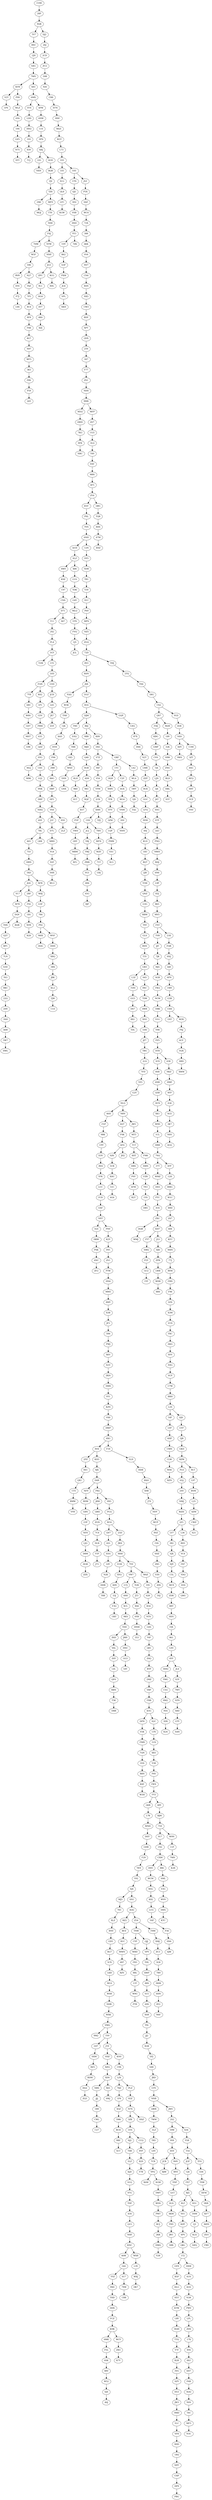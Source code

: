 digraph tree {
    "COM";
    "28P";
    "9QB";
    "TV7";
    "BSC";
    "1JH";
    "S4G";
    "7WX";
    "KFR";
    "V2T";
    "1PS";
    "P99";
    "WLZ";
    "6Y6";
    "19S";
    "GZ5";
    "N75";
    "SYT";
    "X83";
    "6MX";
    "FF4";
    "LDD";
    "HVQ";
    "193";
    "839";
    "7CJ";
    "4PW";
    "6NW";
    "11S";
    "3PN";
    "XRJ";
    "22L";
    "NXN";
    "6GD";
    "BQR";
    "TJV";
    "TZ6";
    "2XK";
    "MQJ";
    "MF9";
    "TT6";
    "T6M";
    "FSJ";
    "7HW";
    "W5F";
    "596";
    "RVR";
    "6Y4";
    "P7J";
    "LSS";
    "N27";
    "YXZ";
    "7P5";
    "8C4";
    "8F8";
    "F6K";
    "8G7";
    "N97";
    "WF5";
    "3K5";
    "PRV";
    "P59";
    "26Y";
    "NTW";
    "NNP";
    "JG3";
    "ZPC";
    "9L1";
    "HG4";
    "4Y7";
    "4K6";
    "XZJ";
    "8CG";
    "8DL";
    "DJ2";
    "26J";
    "2CD";
    "ZC2";
    "59R";
    "926";
    "CR8";
    "H7N";
    "HHC";
    "MQ5";
    "W2T";
    "L73";
    "1D1";
    "335";
    "N12";
    "QL8";
    "LFC";
    "KGW";
    "1H1";
    "1TN";
    "QJ1";
    "3D2";
    "VSB";
    "HSD";
    "YY3";
    "1DY";
    "B62";
    "S3P";
    "PXM";
    "JG4";
    "VPL";
    "SKH";
    "7ZK";
    "JYZ";
    "P5X";
    "S4Z";
    "WC4";
    "72X";
    "388";
    "6KK";
    "VV4";
    "NV7";
    "CN4";
    "XSN";
    "NX5";
    "CW3";
    "BDF";
    "XPT";
    "QVX";
    "2T9";
    "1K7";
    "F77";
    "ZS1";
    "NHS";
    "XWK";
    "M5Q";
    "6WH";
    "7KG";
    "9FK";
    "NRC";
    "MFP";
    "6V7";
    "CG5";
    "3LQ";
    "T49";
    "PZF";
    "M8S";
    "4F5";
    "ZY4";
    "KVF";
    "PSL";
    "YVS";
    "6NH";
    "QCH";
    "SLZ";
    "4W9";
    "K9Z";
    "C97";
    "CNS";
    "D71";
    "T11";
    "2X2";
    "PL4";
    "3CF";
    "T2M";
    "LT2";
    "LVD";
    "FQN";
    "7YX";
    "68C";
    "W8S";
    "GD7";
    "MH7";
    "G98";
    "K62";
    "1P1";
    "G5V";
    "PRM";
    "635";
    "QZZ";
    "SYG";
    "M5J";
    "M9K";
    "CH1";
    "1Q2";
    "9NK";
    "DRP";
    "NHQ";
    "6SY";
    "7RL";
    "465";
    "7LV";
    "HBN";
    "3XD";
    "JQG";
    "VL7";
    "M78";
    "DQV";
    "THS";
    "Q2T";
    "BP1";
    "7LN";
    "S3D";
    "T63";
    "BKC";
    "22Q";
    "2HV";
    "3SH";
    "5KW";
    "5W7";
    "HWL";
    "RQR";
    "2BF";
    "F92";
    "1B1";
    "XHX";
    "XQV";
    "XFR";
    "W8J";
    "G3F";
    "784";
    "P92";
    "M4X";
    "DQG";
    "WVF";
    "DDH";
    "XRQ";
    "3BX";
    "JBK";
    "KL2";
    "TJW";
    "C14";
    "LKK";
    "G5D";
    "JCH";
    "L65";
    "JX7";
    "Z2Y";
    "947";
    "X86";
    "G1S";
    "YDK";
    "G4Y";
    "MLQ";
    "5TN";
    "FVQ";
    "1J5";
    "JGL";
    "12N";
    "DY5";
    "XDB";
    "TB1";
    "Y39";
    "91C";
    "P69";
    "MPS";
    "NZ5";
    "ZGQ";
    "72D";
    "8V2";
    "K6N";
    "JS8";
    "YQQ";
    "W5K";
    "TN8";
    "CJ6";
    "X6D";
    "HTH";
    "P96";
    "ZB8";
    "B8G";
    "HBP";
    "HP1";
    "VS4";
    "J1F";
    "D7L";
    "MRD";
    "YG4";
    "92F";
    "H4X";
    "WL3";
    "959";
    "2LZ";
    "D1Z";
    "R16";
    "DJM";
    "T9D";
    "D3Q";
    "TBB";
    "SX5";
    "WSD";
    "5NN";
    "GNX";
    "R6J";
    "9BR";
    "MJD";
    "Q48";
    "8GR";
    "8LH";
    "9K8";
    "81T";
    "4D9";
    "983";
    "9QZ";
    "B37";
    "P5P";
    "YWH";
    "QSY";
    "MRM";
    "XFL";
    "K8S";
    "DX5";
    "V7Z";
    "94F";
    "V54";
    "VYM";
    "2CK";
    "XMS";
    "1NV";
    "JCJ";
    "YBJ";
    "YWJ";
    "ZWK";
    "VG1";
    "4R4";
    "45G";
    "9JP";
    "7RN";
    "MFN";
    "WZF";
    "71T";
    "G9J";
    "TZJ";
    "GRP";
    "1TC";
    "HQ9";
    "XMN";
    "TFK";
    "FFV";
    "3ZM";
    "1QP";
    "PMW";
    "V5C";
    "SL5";
    "C2F";
    "4GX";
    "WG4";
    "VNM";
    "3SV";
    "NNN";
    "LX2";
    "WL4";
    "5WY";
    "YJ9";
    "TQL";
    "GQP";
    "CZQ";
    "87X";
    "HSS";
    "S2T";
    "LMR";
    "ZZP";
    "8GX";
    "GGC";
    "Q7Q";
    "9VM";
    "49J";
    "KLD";
    "1B3";
    "BQ7";
    "2JR";
    "Y5M";
    "QNZ";
    "G3G";
    "RBM";
    "YXY";
    "GLS";
    "RSN";
    "T35";
    "GB3";
    "L5Z";
    "FZH";
    "GG5";
    "DS7";
    "BX1";
    "TDL";
    "S45";
    "8XC";
    "7DW";
    "4WR";
    "XN5";
    "1HS";
    "JZ7";
    "TBG";
    "2LX";
    "7FD";
    "TZ3";
    "G2Y";
    "NLQ";
    "46H";
    "FVP";
    "9BK";
    "CPF";
    "D3V";
    "RV4";
    "YFK";
    "LCC";
    "FC8";
    "GSF";
    "NXT";
    "5Q1";
    "HKW";
    "PSK";
    "4NC";
    "ZF2";
    "PNV";
    "K2Y";
    "DVL";
    "ZV1";
    "PTW";
    "HN4";
    "MM5";
    "8MY";
    "X3B";
    "JF5";
    "5R4";
    "PWJ";
    "XKV";
    "N3T";
    "ZKN";
    "SWR";
    "VY1";
    "KZN";
    "VX8";
    "HWP";
    "4XG";
    "8VX";
    "2PZ";
    "R41";
    "QX1";
    "CT5";
    "BMW";
    "VYR";
    "KH3";
    "9JX";
    "D4R";
    "NF9";
    "BDW";
    "G8N";
    "23P";
    "NF8";
    "LJQ";
    "D8M";
    "HLW";
    "ZZX";
    "PB2";
    "J8M";
    "QM5";
    "ZGN";
    "7C4";
    "NLR";
    "YTP";
    "J73";
    "VR3";
    "PCQ";
    "W16";
    "QV7";
    "42L";
    "H3G";
    "1ZF";
    "YQX";
    "HHR";
    "T8B";
    "25D";
    "JW4";
    "MS8";
    "V1M";
    "XYQ";
    "K8V";
    "33J";
    "F3Q";
    "GKF";
    "7VV";
    "VW7";
    "G7J";
    "49H";
    "XCL";
    "9KX";
    "TDD";
    "Z6D";
    "V6L";
    "Z4Y";
    "L4L";
    "QF6";
    "RBN";
    "T5K";
    "5MR";
    "JM9";
    "HNC";
    "GG3";
    "54Y";
    "TQX";
    "JT3";
    "XS6";
    "6YB";
    "HNM";
    "353";
    "W6Z";
    "195";
    "628";
    "B34";
    "NTS";
    "G4S";
    "Y4F";
    "Q81";
    "Z4Q";
    "BTP";
    "2MZ";
    "VBP";
    "FBB";
    "KVG";
    "DPN";
    "V5K";
    "FWB";
    "7QN";
    "35N";
    "R8N";
    "K6F";
    "W3H";
    "S2C";
    "LTX";
    "51X";
    "XR3";
    "Y3R";
    "P4V";
    "FKN";
    "FY3";
    "Q6R";
    "L7K";
    "WNH";
    "DHT";
    "GHB";
    "F29";
    "YKX";
    "Y92";
    "SJ4";
    "MJ3";
    "783";
    "XLZ";
    "BNV";
    "GD5";
    "RG7";
    "5CX";
    "LKB";
    "WLS";
    "WSR";
    "NHB";
    "WXK";
    "VMQ";
    "9M2";
    "TY9";
    "1H7";
    "SXM";
    "BZ3";
    "BDM";
    "HQ2";
    "ZQ3";
    "J7Z";
    "VHZ";
    "RZQ";
    "XDS";
    "NBS";
    "JJJ";
    "1B9";
    "CWL";
    "C27";
    "X65";
    "6WJ";
    "KNV";
    "C9X";
    "LZ4";
    "7BZ";
    "1P4";
    "X5Z";
    "5M6";
    "BCH";
    "9RF";
    "X1T";
    "PLZ";
    "S5Z";
    "N7S";
    "3ZK";
    "5YN";
    "NJ2";
    "7H8";
    "5LZ";
    "KJD";
    "S1Q";
    "97G";
    "THF";
    "45S";
    "Q15";
    "NHF";
    "KNC";
    "46W";
    "544";
    "YYZ";
    "9XD";
    "THD";
    "DHX";
    "FCZ";
    "KHK";
    "6WK";
    "P3L";
    "6SK";
    "88V";
    "W52";
    "SJS";
    "46J";
    "WCY";
    "ZB3";
    "K7Y";
    "617";
    "7XW";
    "C8R";
    "WXR";
    "L3V";
    "WXJ";
    "DK7";
    "CCQ";
    "8YP";
    "B29";
    "Y7B";
    "HSZ";
    "SN1";
    "4QQ";
    "RZ2";
    "BFZ";
    "B1C";
    "WWN";
    "4R7";
    "RZV";
    "Z54";
    "TNW";
    "CYP";
    "WRD";
    "FB3";
    "8RL";
    "13T";
    "W9G";
    "PTR";
    "QJJ";
    "VPY";
    "THL";
    "KWP";
    "88S";
    "615";
    "69S";
    "XSR";
    "YXL";
    "JJ2";
    "9LW";
    "5PJ";
    "S48";
    "JRD";
    "GTV";
    "NNB";
    "QWB";
    "7WM";
    "3LZ";
    "TR5";
    "1Z9";
    "7CR";
    "YPQ";
    "X6M";
    "SGM";
    "DWY";
    "WDS";
    "PWT";
    "RCJ";
    "2KK";
    "DMQ";
    "Y2R";
    "JWV";
    "2S2";
    "59W";
    "9Y8";
    "H5Y";
    "JCB";
    "BJW";
    "R4X";
    "BPZ";
    "YNP";
    "Q1T";
    "DLX";
    "4KM";
    "YXD";
    "JW1";
    "5BR";
    "X36";
    "Y5B";
    "T54";
    "JGP";
    "CJ4";
    "FX7";
    "RJ5";
    "8LF";
    "SV1";
    "KZP";
    "4PV";
    "QKL";
    "1T2";
    "GF8";
    "B5P";
    "HLG";
    "H5T";
    "KTW";
    "LRY";
    "HQH";
    "TTQ";
    "Y7F";
    "B2B";
    "3VG";
    "SZY";
    "H53";
    "JW3";
    "9MD";
    "YLC";
    "VF8";
    "9HD";
    "1RQ";
    "NPF";
    "CHP";
    "HP9";
    "PBG";
    "HXW";
    "41N";
    "6GS";
    "VLW";
    "PWV";
    "LPL";
    "ZDS";
    "17X";
    "XY6";
    "8XT";
    "6H7";
    "P4B";
    "SQQ";
    "Y6N";
    "T4C";
    "MF5";
    "YOU";
    "H51";
    "5NM";
    "1J1";
    "KLX";
    "DZQ";
    "TF4";
    "1D4";
    "TSW";
    "HFM";
    "VKR";
    "KF7";
    "MZH";
    "ZD3";
    "FR9";
    "F8M";
    "XMJ";
    "ZC3";
    "3G8";
    "7R9";
    "H6M";
    "6HN";
    "8Y2";
    "N6F";
    "48Y";
    "BJM";
    "759";
    "917";
    "1N2";
    "CXM";
    "HSV";
    "WCM";
    "M5L";
    "K82";
    "LCG";
    "Y4P";
    "P36";
    "HS6";
    "6JW";
    "886";
    "SML";
    "V3G";
    "WV9";
    "6WX";
    "KTC";
    "W9N";
    "11P";
    "7MN";
    "K2B";
    "F18";
    "5LH";
    "HDB";
    "BXH";
    "X9B";
    "J79";
    "HDY";
    "WCP";
    "8VZ";
    "1V6";
    "6HZ";
    "ZR5";
    "FZS";
    "49S";
    "5VJ";
    "N8N";
    "6Q7";
    "FSK";
    "QF4";
    "SZ6";
    "5CB";
    "XHC";
    "51C";
    "4G6";
    "JH2";
    "JW5";
    "MT5";
    "T1T";
    "4HT";
    "HRS";
    "PSY";
    "6FM";
    "B2T";
    "FM6";
    "SMN";
    "FZR";
    "YX3";
    "1YS";
    "DB5";
    "THJ";
    "2TQ";
    "YS6";
    "58G";
    "CS2";
    "QS7";
    "FHJ";
    "KBG";
    "GMP";
    "CVS";
    "7JX";
    "LJN";
    "1J6";
    "J4T";
    "SVG";
    "97P";
    "LK3";
    "PNQ";
    "NWH";
    "W4J";
    "6N6";
    "L9P";
    "83J";
    "B65";
    "MV5";
    "FST";
    "TVR";
    "JJT";
    "7JK";
    "MJ5";
    "SGR";
    "FKQ";
    "NCM";
    "5MK";
    "V1G";
    "Y9R";
    "PZ5";
    "HT8";
    "XT9";
    "4SR";
    "6NR";
    "Q5B";
    "DCX";
    "XK1";
    "W9D";
    "1CL";
    "HRR";
    "7SQ";
    "37T";
    "WMZ";
    "DH3";
    "PTC";
    "3C6";
    "ZXC";
    "DQB";
    "WMJ";
    "KH7";
    "FY7";
    "SMQ";
    "P2Y";
    "GC2";
    "1YF";
    "J53";
    "HJS";
    "ZPR";
    "LWB";
    "WH8";
    "8RS";
    "3FP";
    "12H";
    "RMG";
    "W1C";
    "R9D";
    "Z47";
    "684";
    "KFC";
    "M4N";
    "77J";
    "RYM";
    "FBN";
    "F96";
    "LVN";
    "X3M";
    "V1N";
    "YXC";
    "H6G";
    "XVV";
    "PZG";
    "VCP";
    "C7W";
    "BRH";
    "L2S";
    "54F";
    "LYP";
    "6HP";
    "CMN";
    "CLW";
    "W46";
    "RZN";
    "DJS";
    "CFP";
    "5JR";
    "GKD";
    "RZW";
    "PLS";
    "H5J";
    "2SV";
    "NMJ";
    "WZH";
    "2Z1";
    "LY7";
    "382";
    "VJX";
    "NJY";
    "C5L";
    "MC9";
    "ZDR";
    "R8T";
    "HD5";
    "FJX";
    "861";
    "CZV";
    "4YF";
    "HHQ";
    "YMG";
    "C5G";
    "8M2";
    "9V4";
    "3DX";
    "K24";
    "JL4";
    "S3Y";
    "7WY";
    "VZN";
    "S8D";
    "GTY";
    "SAN";
    "L36";
    "BH1";
    "VC4";
    "FR7";
    "YDQ";
    "D5S";
    "QM1";
    "RLT";
    "L97";
    "BVM";
    "L25";
    "4ZM";
    "CWZ";
    "S21";
    "638";
    "NKZ";
    "HMF";
    "9FP";
    "2LK";
    "SG5";
    "3K7";
    "NSV";
    "4GQ";
    "21K";
    "FQB";
    "SNJ";
    "DJ9";
    "6PN";
    "1M9";
    "G3B";
    "CH4";
    "1NT";
    "M3X";
    "PXJ";
    "6CF";
    "VQX";
    "H8D";
    "XWM";
    "M2R";
    "1BY";
    "32K";
    "V8W";
    "ZNG";
    "BLD";
    "HBL";
    "S5T";
    "91D";
    "45B";
    "NXV";
    "8ZY";
    "9WS";
    "C3M";
    "3ZT";
    "4SG";
    "BFQ";
    "H9T";
    "3CZ";
    "YNV";
    "Q8G";
    "TQR";
    "8HS";
    "47M";
    "XNZ";
    "COM" -> "28P";
    "28P" -> "9QB";
    "9QB" -> "TV7";
    "9QB" -> "DJ2";
    "TV7" -> "BSC";
    "BSC" -> "1JH";
    "1JH" -> "S4G";
    "S4G" -> "7WX";
    "7WX" -> "KFR";
    "7WX" -> "X83";
    "KFR" -> "V2T";
    "KFR" -> "P99";
    "V2T" -> "1PS";
    "P99" -> "WLZ";
    "WLZ" -> "6Y6";
    "6Y6" -> "19S";
    "19S" -> "GZ5";
    "GZ5" -> "N75";
    "N75" -> "SYT";
    "X83" -> "6MX";
    "6MX" -> "FF4";
    "6MX" -> "4PW";
    "FF4" -> "LDD";
    "LDD" -> "HVQ";
    "HVQ" -> "193";
    "193" -> "839";
    "839" -> "7CJ";
    "4PW" -> "6NW";
    "6NW" -> "11S";
    "11S" -> "3PN";
    "3PN" -> "XRJ";
    "XRJ" -> "22L";
    "XRJ" -> "6GD";
    "22L" -> "NXN";
    "6GD" -> "BQR";
    "BQR" -> "TJV";
    "TJV" -> "TZ6";
    "TZ6" -> "2XK";
    "TZ6" -> "MF9";
    "2XK" -> "MQJ";
    "MF9" -> "TT6";
    "TT6" -> "T6M";
    "T6M" -> "FSJ";
    "FSJ" -> "7HW";
    "FSJ" -> "NTW";
    "7HW" -> "W5F";
    "W5F" -> "596";
    "596" -> "RVR";
    "596" -> "N27";
    "RVR" -> "6Y4";
    "6Y4" -> "P7J";
    "P7J" -> "LSS";
    "N27" -> "YXZ";
    "YXZ" -> "7P5";
    "7P5" -> "8C4";
    "8C4" -> "8F8";
    "8F8" -> "F6K";
    "F6K" -> "8G7";
    "8G7" -> "N97";
    "N97" -> "WF5";
    "WF5" -> "3K5";
    "3K5" -> "PRV";
    "PRV" -> "P59";
    "P59" -> "26Y";
    "NTW" -> "NNP";
    "NNP" -> "JG3";
    "JG3" -> "ZPC";
    "JG3" -> "8CG";
    "ZPC" -> "9L1";
    "9L1" -> "HG4";
    "HG4" -> "4Y7";
    "4Y7" -> "4K6";
    "4K6" -> "XZJ";
    "8CG" -> "8DL";
    "DJ2" -> "26J";
    "26J" -> "2CD";
    "2CD" -> "ZC2";
    "ZC2" -> "59R";
    "59R" -> "926";
    "926" -> "CR8";
    "CR8" -> "H7N";
    "H7N" -> "HHC";
    "HHC" -> "MQ5";
    "MQ5" -> "W2T";
    "W2T" -> "L73";
    "L73" -> "1D1";
    "1D1" -> "335";
    "1D1" -> "1H1";
    "335" -> "N12";
    "N12" -> "QL8";
    "QL8" -> "LFC";
    "LFC" -> "KGW";
    "1H1" -> "1TN";
    "1H1" -> "JYZ";
    "1TN" -> "QJ1";
    "QJ1" -> "3D2";
    "3D2" -> "VSB";
    "VSB" -> "HSD";
    "HSD" -> "YY3";
    "YY3" -> "1DY";
    "YY3" -> "7ZK";
    "1DY" -> "B62";
    "B62" -> "S3P";
    "S3P" -> "PXM";
    "PXM" -> "JG4";
    "JG4" -> "VPL";
    "VPL" -> "SKH";
    "JYZ" -> "P5X";
    "P5X" -> "S4Z";
    "S4Z" -> "WC4";
    "WC4" -> "72X";
    "72X" -> "388";
    "388" -> "6KK";
    "6KK" -> "VV4";
    "VV4" -> "NV7";
    "NV7" -> "CN4";
    "CN4" -> "XSN";
    "XSN" -> "NX5";
    "NX5" -> "CW3";
    "CW3" -> "BDF";
    "BDF" -> "XPT";
    "XPT" -> "QVX";
    "QVX" -> "2T9";
    "2T9" -> "1K7";
    "1K7" -> "F77";
    "F77" -> "ZS1";
    "ZS1" -> "NHS";
    "NHS" -> "XWK";
    "XWK" -> "M5Q";
    "XWK" -> "MFP";
    "M5Q" -> "6WH";
    "6WH" -> "7KG";
    "7KG" -> "9FK";
    "9FK" -> "NRC";
    "MFP" -> "6V7";
    "6V7" -> "CG5";
    "CG5" -> "3LQ";
    "3LQ" -> "T49";
    "T49" -> "PZF";
    "PZF" -> "M8S";
    "M8S" -> "4F5";
    "4F5" -> "ZY4";
    "ZY4" -> "KVF";
    "ZY4" -> "Q8G";
    "KVF" -> "PSL";
    "PSL" -> "YVS";
    "YVS" -> "6NH";
    "6NH" -> "QCH";
    "6NH" -> "12N";
    "QCH" -> "SLZ";
    "SLZ" -> "4W9";
    "SLZ" -> "X86";
    "4W9" -> "K9Z";
    "K9Z" -> "C97";
    "C97" -> "CNS";
    "CNS" -> "D71";
    "D71" -> "T11";
    "D71" -> "947";
    "T11" -> "2X2";
    "2X2" -> "PL4";
    "PL4" -> "3CF";
    "3CF" -> "T2M";
    "3CF" -> "LT2";
    "LT2" -> "LVD";
    "LVD" -> "FQN";
    "LVD" -> "G5D";
    "FQN" -> "7YX";
    "FQN" -> "K62";
    "7YX" -> "68C";
    "68C" -> "W8S";
    "W8S" -> "GD7";
    "GD7" -> "MH7";
    "MH7" -> "G98";
    "K62" -> "1P1";
    "1P1" -> "G5V";
    "G5V" -> "PRM";
    "PRM" -> "635";
    "635" -> "QZZ";
    "QZZ" -> "SYG";
    "SYG" -> "M5J";
    "SYG" -> "CH1";
    "M5J" -> "M9K";
    "CH1" -> "1Q2";
    "1Q2" -> "9NK";
    "9NK" -> "DRP";
    "DRP" -> "NHQ";
    "NHQ" -> "6SY";
    "6SY" -> "7RL";
    "7RL" -> "465";
    "7RL" -> "LKK";
    "465" -> "7LV";
    "7LV" -> "HBN";
    "HBN" -> "3XD";
    "3XD" -> "JQG";
    "3XD" -> "XFR";
    "JQG" -> "VL7";
    "JQG" -> "2BF";
    "VL7" -> "M78";
    "M78" -> "DQV";
    "DQV" -> "THS";
    "DQV" -> "RQR";
    "THS" -> "Q2T";
    "Q2T" -> "BP1";
    "BP1" -> "7LN";
    "7LN" -> "S3D";
    "S3D" -> "T63";
    "T63" -> "BKC";
    "BKC" -> "22Q";
    "22Q" -> "2HV";
    "2HV" -> "3SH";
    "3SH" -> "5KW";
    "5KW" -> "5W7";
    "5W7" -> "HWL";
    "2BF" -> "F92";
    "F92" -> "1B1";
    "1B1" -> "XHX";
    "XHX" -> "XQV";
    "XFR" -> "W8J";
    "W8J" -> "G3F";
    "G3F" -> "784";
    "784" -> "P92";
    "P92" -> "M4X";
    "P92" -> "WVF";
    "M4X" -> "DQG";
    "WVF" -> "DDH";
    "DDH" -> "XRQ";
    "XRQ" -> "3BX";
    "3BX" -> "JBK";
    "JBK" -> "KL2";
    "KL2" -> "TJW";
    "TJW" -> "C14";
    "G5D" -> "JCH";
    "JCH" -> "L65";
    "L65" -> "JX7";
    "JX7" -> "Z2Y";
    "X86" -> "G1S";
    "G1S" -> "YDK";
    "YDK" -> "G4Y";
    "G4Y" -> "MLQ";
    "MLQ" -> "5TN";
    "5TN" -> "FVQ";
    "FVQ" -> "1J5";
    "1J5" -> "JGL";
    "12N" -> "DY5";
    "DY5" -> "XDB";
    "XDB" -> "TB1";
    "TB1" -> "Y39";
    "Y39" -> "91C";
    "91C" -> "P69";
    "P69" -> "MPS";
    "MPS" -> "NZ5";
    "NZ5" -> "ZGQ";
    "ZGQ" -> "72D";
    "72D" -> "8V2";
    "72D" -> "THJ";
    "8V2" -> "K6N";
    "K6N" -> "JS8";
    "JS8" -> "YQQ";
    "JS8" -> "D1Z";
    "YQQ" -> "W5K";
    "W5K" -> "TN8";
    "TN8" -> "CJ6";
    "CJ6" -> "X6D";
    "X6D" -> "HTH";
    "HTH" -> "P96";
    "P96" -> "ZB8";
    "ZB8" -> "B8G";
    "B8G" -> "HBP";
    "HBP" -> "HP1";
    "HP1" -> "VS4";
    "VS4" -> "J1F";
    "VS4" -> "959";
    "J1F" -> "D7L";
    "D7L" -> "MRD";
    "MRD" -> "YG4";
    "YG4" -> "92F";
    "92F" -> "H4X";
    "H4X" -> "WL3";
    "959" -> "2LZ";
    "D1Z" -> "R16";
    "R16" -> "DJM";
    "R16" -> "GQP";
    "DJM" -> "T9D";
    "DJM" -> "R6J";
    "T9D" -> "D3Q";
    "D3Q" -> "TBB";
    "TBB" -> "SX5";
    "SX5" -> "WSD";
    "WSD" -> "5NN";
    "5NN" -> "GNX";
    "R6J" -> "9BR";
    "R6J" -> "K8S";
    "9BR" -> "MJD";
    "MJD" -> "Q48";
    "Q48" -> "8GR";
    "8GR" -> "8LH";
    "8GR" -> "4D9";
    "8LH" -> "9K8";
    "9K8" -> "81T";
    "4D9" -> "983";
    "983" -> "9QZ";
    "9QZ" -> "B37";
    "B37" -> "P5P";
    "P5P" -> "YWH";
    "YWH" -> "QSY";
    "QSY" -> "MRM";
    "MRM" -> "XFL";
    "K8S" -> "DX5";
    "DX5" -> "V7Z";
    "DX5" -> "GRP";
    "V7Z" -> "94F";
    "94F" -> "V54";
    "V54" -> "VYM";
    "VYM" -> "2CK";
    "2CK" -> "XMS";
    "XMS" -> "1NV";
    "XMS" -> "TZJ";
    "1NV" -> "JCJ";
    "1NV" -> "7RN";
    "JCJ" -> "YBJ";
    "YBJ" -> "YWJ";
    "YWJ" -> "ZWK";
    "ZWK" -> "VG1";
    "VG1" -> "4R4";
    "4R4" -> "45G";
    "45G" -> "9JP";
    "7RN" -> "MFN";
    "MFN" -> "WZF";
    "WZF" -> "71T";
    "71T" -> "G9J";
    "GRP" -> "1TC";
    "GRP" -> "LX2";
    "1TC" -> "HQ9";
    "1TC" -> "C2F";
    "HQ9" -> "XMN";
    "XMN" -> "TFK";
    "TFK" -> "FFV";
    "FFV" -> "3ZM";
    "3ZM" -> "1QP";
    "1QP" -> "PMW";
    "PMW" -> "V5C";
    "V5C" -> "SL5";
    "C2F" -> "4GX";
    "4GX" -> "WG4";
    "WG4" -> "VNM";
    "VNM" -> "3SV";
    "3SV" -> "NNN";
    "LX2" -> "WL4";
    "WL4" -> "5WY";
    "5WY" -> "YJ9";
    "YJ9" -> "TQL";
    "GQP" -> "CZQ";
    "CZQ" -> "87X";
    "87X" -> "HSS";
    "HSS" -> "S2T";
    "S2T" -> "LMR";
    "LMR" -> "ZZP";
    "ZZP" -> "8GX";
    "8GX" -> "GGC";
    "GGC" -> "Q7Q";
    "Q7Q" -> "9VM";
    "9VM" -> "49J";
    "49J" -> "KLD";
    "KLD" -> "1B3";
    "1B3" -> "BQ7";
    "BQ7" -> "2JR";
    "2JR" -> "Y5M";
    "Y5M" -> "QNZ";
    "QNZ" -> "G3G";
    "G3G" -> "RBM";
    "RBM" -> "YXY";
    "YXY" -> "GLS";
    "GLS" -> "RSN";
    "RSN" -> "T35";
    "T35" -> "GB3";
    "GB3" -> "L5Z";
    "GB3" -> "S45";
    "L5Z" -> "FZH";
    "FZH" -> "GG5";
    "GG5" -> "DS7";
    "DS7" -> "BX1";
    "BX1" -> "TDL";
    "S45" -> "8XC";
    "8XC" -> "7DW";
    "7DW" -> "4WR";
    "4WR" -> "XN5";
    "XN5" -> "1HS";
    "1HS" -> "JZ7";
    "JZ7" -> "TBG";
    "TBG" -> "2LX";
    "2LX" -> "7FD";
    "7FD" -> "TZ3";
    "TZ3" -> "G2Y";
    "G2Y" -> "NLQ";
    "NLQ" -> "46H";
    "NLQ" -> "N8N";
    "46H" -> "FVP";
    "FVP" -> "9BK";
    "9BK" -> "CPF";
    "CPF" -> "D3V";
    "D3V" -> "RV4";
    "RV4" -> "YFK";
    "YFK" -> "LCC";
    "LCC" -> "FC8";
    "FC8" -> "GSF";
    "GSF" -> "NXT";
    "NXT" -> "5Q1";
    "NXT" -> "PNV";
    "5Q1" -> "HKW";
    "HKW" -> "PSK";
    "PSK" -> "4NC";
    "4NC" -> "ZF2";
    "PNV" -> "K2Y";
    "K2Y" -> "DVL";
    "DVL" -> "ZV1";
    "ZV1" -> "PTW";
    "PTW" -> "HN4";
    "HN4" -> "MM5";
    "MM5" -> "8MY";
    "8MY" -> "X3B";
    "X3B" -> "JF5";
    "JF5" -> "5R4";
    "5R4" -> "PWJ";
    "PWJ" -> "XKV";
    "XKV" -> "N3T";
    "N3T" -> "ZKN";
    "ZKN" -> "SWR";
    "SWR" -> "VY1";
    "VY1" -> "KZN";
    "KZN" -> "VX8";
    "VX8" -> "HWP";
    "HWP" -> "4XG";
    "4XG" -> "8VX";
    "4XG" -> "F18";
    "8VX" -> "2PZ";
    "8VX" -> "KH3";
    "2PZ" -> "R41";
    "R41" -> "QX1";
    "QX1" -> "CT5";
    "CT5" -> "BMW";
    "BMW" -> "VYR";
    "KH3" -> "9JX";
    "9JX" -> "D4R";
    "D4R" -> "NF9";
    "D4R" -> "PB2";
    "NF9" -> "BDW";
    "BDW" -> "G8N";
    "G8N" -> "23P";
    "23P" -> "NF8";
    "NF8" -> "LJQ";
    "LJQ" -> "D8M";
    "D8M" -> "HLW";
    "HLW" -> "ZZX";
    "PB2" -> "J8M";
    "PB2" -> "VR3";
    "J8M" -> "QM5";
    "QM5" -> "ZGN";
    "ZGN" -> "7C4";
    "7C4" -> "NLR";
    "NLR" -> "YTP";
    "YTP" -> "J73";
    "VR3" -> "PCQ";
    "PCQ" -> "W16";
    "W16" -> "QV7";
    "W16" -> "25D";
    "QV7" -> "42L";
    "42L" -> "H3G";
    "H3G" -> "1ZF";
    "1ZF" -> "YQX";
    "YQX" -> "HHR";
    "HHR" -> "T8B";
    "25D" -> "JW4";
    "JW4" -> "MS8";
    "MS8" -> "V1M";
    "MS8" -> "7VV";
    "V1M" -> "XYQ";
    "XYQ" -> "K8V";
    "K8V" -> "33J";
    "33J" -> "F3Q";
    "F3Q" -> "GKF";
    "7VV" -> "VW7";
    "7VV" -> "W6Z";
    "VW7" -> "G7J";
    "VW7" -> "TQX";
    "G7J" -> "49H";
    "49H" -> "XCL";
    "XCL" -> "9KX";
    "9KX" -> "TDD";
    "TDD" -> "Z6D";
    "TDD" -> "JM9";
    "Z6D" -> "V6L";
    "V6L" -> "Z4Y";
    "Z4Y" -> "L4L";
    "L4L" -> "QF6";
    "QF6" -> "RBN";
    "RBN" -> "T5K";
    "T5K" -> "5MR";
    "JM9" -> "HNC";
    "HNC" -> "GG3";
    "GG3" -> "54Y";
    "TQX" -> "JT3";
    "JT3" -> "XS6";
    "XS6" -> "6YB";
    "6YB" -> "HNM";
    "HNM" -> "353";
    "W6Z" -> "195";
    "195" -> "628";
    "628" -> "B34";
    "B34" -> "NTS";
    "NTS" -> "G4S";
    "G4S" -> "Y4F";
    "Y4F" -> "Q81";
    "Q81" -> "Z4Q";
    "Z4Q" -> "BTP";
    "BTP" -> "2MZ";
    "2MZ" -> "VBP";
    "VBP" -> "FBB";
    "FBB" -> "KVG";
    "KVG" -> "DPN";
    "KVG" -> "S2C";
    "DPN" -> "V5K";
    "V5K" -> "FWB";
    "FWB" -> "7QN";
    "7QN" -> "35N";
    "35N" -> "R8N";
    "R8N" -> "K6F";
    "K6F" -> "W3H";
    "S2C" -> "LTX";
    "LTX" -> "51X";
    "51X" -> "XR3";
    "XR3" -> "Y3R";
    "Y3R" -> "P4V";
    "P4V" -> "FKN";
    "FKN" -> "FY3";
    "FY3" -> "Q6R";
    "FY3" -> "48Y";
    "Q6R" -> "L7K";
    "L7K" -> "WNH";
    "WNH" -> "DHT";
    "DHT" -> "GHB";
    "GHB" -> "F29";
    "F29" -> "YKX";
    "YKX" -> "Y92";
    "Y92" -> "SJ4";
    "SJ4" -> "MJ3";
    "SJ4" -> "SN1";
    "MJ3" -> "783";
    "783" -> "XLZ";
    "XLZ" -> "BNV";
    "BNV" -> "GD5";
    "GD5" -> "RG7";
    "RG7" -> "5CX";
    "5CX" -> "LKB";
    "LKB" -> "WLS";
    "WLS" -> "WSR";
    "WSR" -> "NHB";
    "NHB" -> "WXK";
    "WXK" -> "VMQ";
    "VMQ" -> "9M2";
    "VMQ" -> "TY9";
    "TY9" -> "1H7";
    "TY9" -> "J7Z";
    "1H7" -> "SXM";
    "SXM" -> "BZ3";
    "BZ3" -> "BDM";
    "BDM" -> "HQ2";
    "HQ2" -> "ZQ3";
    "J7Z" -> "VHZ";
    "J7Z" -> "KNV";
    "VHZ" -> "RZQ";
    "RZQ" -> "XDS";
    "XDS" -> "NBS";
    "XDS" -> "X65";
    "NBS" -> "JJJ";
    "JJJ" -> "1B9";
    "1B9" -> "CWL";
    "CWL" -> "C27";
    "X65" -> "6WJ";
    "KNV" -> "C9X";
    "C9X" -> "LZ4";
    "LZ4" -> "7BZ";
    "LZ4" -> "PLZ";
    "7BZ" -> "1P4";
    "1P4" -> "X5Z";
    "X5Z" -> "5M6";
    "5M6" -> "BCH";
    "BCH" -> "9RF";
    "9RF" -> "X1T";
    "PLZ" -> "S5Z";
    "S5Z" -> "N7S";
    "N7S" -> "3ZK";
    "N7S" -> "HSZ";
    "3ZK" -> "5YN";
    "5YN" -> "NJ2";
    "5YN" -> "CCQ";
    "NJ2" -> "7H8";
    "7H8" -> "5LZ";
    "5LZ" -> "KJD";
    "KJD" -> "S1Q";
    "S1Q" -> "97G";
    "97G" -> "THF";
    "THF" -> "45S";
    "45S" -> "Q15";
    "Q15" -> "NHF";
    "NHF" -> "KNC";
    "KNC" -> "46W";
    "KNC" -> "WXR";
    "46W" -> "544";
    "544" -> "YYZ";
    "544" -> "617";
    "YYZ" -> "9XD";
    "9XD" -> "THD";
    "THD" -> "DHX";
    "DHX" -> "FCZ";
    "FCZ" -> "KHK";
    "KHK" -> "6WK";
    "KHK" -> "WCY";
    "6WK" -> "P3L";
    "P3L" -> "6SK";
    "6SK" -> "88V";
    "88V" -> "W52";
    "W52" -> "SJS";
    "SJS" -> "46J";
    "WCY" -> "ZB3";
    "ZB3" -> "K7Y";
    "617" -> "7XW";
    "7XW" -> "C8R";
    "WXR" -> "L3V";
    "L3V" -> "WXJ";
    "WXJ" -> "DK7";
    "CCQ" -> "8YP";
    "8YP" -> "B29";
    "B29" -> "Y7B";
    "SN1" -> "4QQ";
    "4QQ" -> "RZ2";
    "4QQ" -> "Z54";
    "RZ2" -> "BFZ";
    "BFZ" -> "B1C";
    "B1C" -> "WWN";
    "WWN" -> "4R7";
    "4R7" -> "RZV";
    "Z54" -> "TNW";
    "Z54" -> "F8M";
    "TNW" -> "CYP";
    "TNW" -> "QJJ";
    "CYP" -> "WRD";
    "WRD" -> "FB3";
    "FB3" -> "8RL";
    "8RL" -> "13T";
    "13T" -> "W9G";
    "W9G" -> "PTR";
    "QJJ" -> "VPY";
    "VPY" -> "THL";
    "THL" -> "KWP";
    "KWP" -> "88S";
    "88S" -> "615";
    "615" -> "69S";
    "69S" -> "XSR";
    "XSR" -> "YXL";
    "YXL" -> "JJ2";
    "JJ2" -> "9LW";
    "9LW" -> "5PJ";
    "5PJ" -> "S48";
    "S48" -> "JRD";
    "JRD" -> "GTV";
    "GTV" -> "NNB";
    "NNB" -> "QWB";
    "NNB" -> "JWV";
    "QWB" -> "7WM";
    "7WM" -> "3LZ";
    "3LZ" -> "TR5";
    "TR5" -> "1Z9";
    "1Z9" -> "7CR";
    "7CR" -> "YPQ";
    "YPQ" -> "X6M";
    "YPQ" -> "SGM";
    "SGM" -> "DWY";
    "DWY" -> "WDS";
    "WDS" -> "PWT";
    "PWT" -> "RCJ";
    "RCJ" -> "2KK";
    "2KK" -> "DMQ";
    "DMQ" -> "Y2R";
    "JWV" -> "2S2";
    "2S2" -> "59W";
    "2S2" -> "X36";
    "59W" -> "9Y8";
    "9Y8" -> "H5Y";
    "H5Y" -> "JCB";
    "H5Y" -> "R4X";
    "JCB" -> "BJW";
    "R4X" -> "BPZ";
    "BPZ" -> "YNP";
    "YNP" -> "Q1T";
    "Q1T" -> "DLX";
    "DLX" -> "4KM";
    "4KM" -> "YXD";
    "YXD" -> "JW1";
    "JW1" -> "5BR";
    "X36" -> "Y5B";
    "Y5B" -> "T54";
    "T54" -> "JGP";
    "T54" -> "TF4";
    "JGP" -> "CJ4";
    "CJ4" -> "FX7";
    "FX7" -> "RJ5";
    "RJ5" -> "8LF";
    "RJ5" -> "H51";
    "8LF" -> "SV1";
    "SV1" -> "KZP";
    "KZP" -> "4PV";
    "4PV" -> "QKL";
    "QKL" -> "1T2";
    "1T2" -> "GF8";
    "1T2" -> "HXW";
    "GF8" -> "B5P";
    "B5P" -> "HLG";
    "HLG" -> "H5T";
    "H5T" -> "KTW";
    "KTW" -> "LRY";
    "LRY" -> "HQH";
    "HQH" -> "TTQ";
    "TTQ" -> "Y7F";
    "Y7F" -> "B2B";
    "B2B" -> "3VG";
    "3VG" -> "SZY";
    "SZY" -> "H53";
    "H53" -> "JW3";
    "JW3" -> "9MD";
    "9MD" -> "YLC";
    "YLC" -> "VF8";
    "VF8" -> "9HD";
    "9HD" -> "1RQ";
    "1RQ" -> "NPF";
    "NPF" -> "CHP";
    "CHP" -> "HP9";
    "HP9" -> "PBG";
    "HXW" -> "41N";
    "41N" -> "6GS";
    "6GS" -> "VLW";
    "VLW" -> "PWV";
    "PWV" -> "LPL";
    "LPL" -> "ZDS";
    "ZDS" -> "17X";
    "17X" -> "XY6";
    "XY6" -> "8XT";
    "8XT" -> "6H7";
    "6H7" -> "P4B";
    "P4B" -> "SQQ";
    "SQQ" -> "Y6N";
    "Y6N" -> "T4C";
    "T4C" -> "MF5";
    "MF5" -> "YOU";
    "H51" -> "5NM";
    "5NM" -> "1J1";
    "1J1" -> "KLX";
    "KLX" -> "DZQ";
    "TF4" -> "1D4";
    "1D4" -> "TSW";
    "TSW" -> "HFM";
    "HFM" -> "VKR";
    "VKR" -> "KF7";
    "KF7" -> "MZH";
    "MZH" -> "ZD3";
    "ZD3" -> "FR9";
    "F8M" -> "XMJ";
    "XMJ" -> "ZC3";
    "ZC3" -> "3G8";
    "3G8" -> "7R9";
    "7R9" -> "H6M";
    "H6M" -> "6HN";
    "6HN" -> "8Y2";
    "8Y2" -> "N6F";
    "48Y" -> "BJM";
    "BJM" -> "759";
    "759" -> "917";
    "759" -> "W9N";
    "917" -> "1N2";
    "1N2" -> "CXM";
    "CXM" -> "HSV";
    "CXM" -> "886";
    "HSV" -> "WCM";
    "WCM" -> "M5L";
    "M5L" -> "K82";
    "K82" -> "LCG";
    "LCG" -> "Y4P";
    "Y4P" -> "P36";
    "P36" -> "HS6";
    "HS6" -> "6JW";
    "886" -> "SML";
    "SML" -> "V3G";
    "V3G" -> "WV9";
    "WV9" -> "6WX";
    "6WX" -> "KTC";
    "W9N" -> "11P";
    "11P" -> "7MN";
    "7MN" -> "K2B";
    "F18" -> "5LH";
    "5LH" -> "HDB";
    "HDB" -> "BXH";
    "BXH" -> "X9B";
    "X9B" -> "J79";
    "J79" -> "HDY";
    "HDY" -> "WCP";
    "WCP" -> "8VZ";
    "8VZ" -> "1V6";
    "1V6" -> "6HZ";
    "6HZ" -> "ZR5";
    "ZR5" -> "FZS";
    "FZS" -> "49S";
    "49S" -> "5VJ";
    "N8N" -> "6Q7";
    "N8N" -> "JW5";
    "6Q7" -> "FSK";
    "FSK" -> "QF4";
    "QF4" -> "SZ6";
    "QF4" -> "JH2";
    "SZ6" -> "5CB";
    "5CB" -> "XHC";
    "XHC" -> "51C";
    "51C" -> "4G6";
    "JW5" -> "MT5";
    "MT5" -> "T1T";
    "T1T" -> "4HT";
    "T1T" -> "FM6";
    "4HT" -> "HRS";
    "HRS" -> "PSY";
    "PSY" -> "6FM";
    "6FM" -> "B2T";
    "FM6" -> "SMN";
    "SMN" -> "FZR";
    "FZR" -> "YX3";
    "YX3" -> "1YS";
    "1YS" -> "DB5";
    "THJ" -> "2TQ";
    "2TQ" -> "YS6";
    "YS6" -> "58G";
    "58G" -> "CS2";
    "CS2" -> "QS7";
    "CS2" -> "91D";
    "QS7" -> "FHJ";
    "QS7" -> "M2R";
    "FHJ" -> "KBG";
    "KBG" -> "GMP";
    "GMP" -> "CVS";
    "CVS" -> "7JX";
    "7JX" -> "LJN";
    "LJN" -> "1J6";
    "1J6" -> "J4T";
    "J4T" -> "SVG";
    "SVG" -> "97P";
    "97P" -> "LK3";
    "LK3" -> "PNQ";
    "PNQ" -> "NWH";
    "NWH" -> "W4J";
    "W4J" -> "6N6";
    "6N6" -> "L9P";
    "L9P" -> "83J";
    "83J" -> "B65";
    "B65" -> "MV5";
    "MV5" -> "FST";
    "FST" -> "TVR";
    "FST" -> "21K";
    "TVR" -> "JJT";
    "JJT" -> "7JK";
    "7JK" -> "MJ5";
    "MJ5" -> "SGR";
    "SGR" -> "FKQ";
    "FKQ" -> "NCM";
    "NCM" -> "5MK";
    "5MK" -> "V1G";
    "V1G" -> "Y9R";
    "Y9R" -> "PZ5";
    "PZ5" -> "HT8";
    "HT8" -> "XT9";
    "HT8" -> "638";
    "XT9" -> "4SR";
    "4SR" -> "6NR";
    "6NR" -> "Q5B";
    "Q5B" -> "DCX";
    "DCX" -> "XK1";
    "XK1" -> "W9D";
    "W9D" -> "1CL";
    "1CL" -> "HRR";
    "HRR" -> "7SQ";
    "7SQ" -> "37T";
    "7SQ" -> "3FP";
    "37T" -> "WMZ";
    "WMZ" -> "DH3";
    "DH3" -> "PTC";
    "PTC" -> "3C6";
    "3C6" -> "ZXC";
    "ZXC" -> "DQB";
    "ZXC" -> "KH7";
    "DQB" -> "WMJ";
    "KH7" -> "FY7";
    "KH7" -> "J53";
    "FY7" -> "SMQ";
    "SMQ" -> "P2Y";
    "P2Y" -> "GC2";
    "GC2" -> "1YF";
    "J53" -> "HJS";
    "HJS" -> "ZPR";
    "ZPR" -> "LWB";
    "LWB" -> "WH8";
    "WH8" -> "8RS";
    "3FP" -> "12H";
    "12H" -> "RMG";
    "RMG" -> "W1C";
    "W1C" -> "R9D";
    "R9D" -> "Z47";
    "Z47" -> "684";
    "684" -> "KFC";
    "KFC" -> "M4N";
    "M4N" -> "77J";
    "77J" -> "RYM";
    "RYM" -> "FBN";
    "FBN" -> "F96";
    "F96" -> "LVN";
    "LVN" -> "X3M";
    "X3M" -> "V1N";
    "V1N" -> "YXC";
    "YXC" -> "H6G";
    "H6G" -> "XVV";
    "XVV" -> "PZG";
    "PZG" -> "VCP";
    "VCP" -> "C7W";
    "C7W" -> "BRH";
    "BRH" -> "L2S";
    "L2S" -> "54F";
    "L2S" -> "DJS";
    "54F" -> "LYP";
    "LYP" -> "6HP";
    "6HP" -> "CMN";
    "CMN" -> "CLW";
    "CLW" -> "W46";
    "W46" -> "RZN";
    "DJS" -> "CFP";
    "CFP" -> "5JR";
    "5JR" -> "GKD";
    "GKD" -> "RZW";
    "RZW" -> "PLS";
    "RZW" -> "RLT";
    "PLS" -> "H5J";
    "H5J" -> "2SV";
    "2SV" -> "NMJ";
    "NMJ" -> "WZH";
    "WZH" -> "2Z1";
    "2Z1" -> "LY7";
    "2Z1" -> "L36";
    "LY7" -> "382";
    "382" -> "VJX";
    "VJX" -> "NJY";
    "NJY" -> "C5L";
    "C5L" -> "MC9";
    "MC9" -> "ZDR";
    "ZDR" -> "R8T";
    "R8T" -> "HD5";
    "HD5" -> "FJX";
    "FJX" -> "861";
    "861" -> "CZV";
    "CZV" -> "4YF";
    "4YF" -> "HHQ";
    "4YF" -> "JL4";
    "HHQ" -> "YMG";
    "YMG" -> "C5G";
    "C5G" -> "8M2";
    "8M2" -> "9V4";
    "9V4" -> "3DX";
    "3DX" -> "K24";
    "JL4" -> "S3Y";
    "S3Y" -> "7WY";
    "7WY" -> "VZN";
    "VZN" -> "S8D";
    "S8D" -> "GTY";
    "GTY" -> "SAN";
    "L36" -> "BH1";
    "BH1" -> "VC4";
    "VC4" -> "FR7";
    "FR7" -> "YDQ";
    "YDQ" -> "D5S";
    "D5S" -> "QM1";
    "RLT" -> "L97";
    "L97" -> "BVM";
    "BVM" -> "L25";
    "L25" -> "4ZM";
    "4ZM" -> "CWZ";
    "CWZ" -> "S21";
    "638" -> "NKZ";
    "NKZ" -> "HMF";
    "HMF" -> "9FP";
    "9FP" -> "2LK";
    "2LK" -> "SG5";
    "SG5" -> "3K7";
    "3K7" -> "NSV";
    "NSV" -> "4GQ";
    "21K" -> "FQB";
    "FQB" -> "SNJ";
    "SNJ" -> "DJ9";
    "DJ9" -> "6PN";
    "6PN" -> "1M9";
    "1M9" -> "G3B";
    "G3B" -> "CH4";
    "CH4" -> "1NT";
    "CH4" -> "M3X";
    "M3X" -> "PXJ";
    "PXJ" -> "6CF";
    "6CF" -> "VQX";
    "VQX" -> "H8D";
    "H8D" -> "XWM";
    "M2R" -> "1BY";
    "1BY" -> "32K";
    "32K" -> "V8W";
    "V8W" -> "ZNG";
    "ZNG" -> "BLD";
    "BLD" -> "HBL";
    "HBL" -> "S5T";
    "91D" -> "45B";
    "45B" -> "NXV";
    "NXV" -> "8ZY";
    "NXV" -> "C3M";
    "8ZY" -> "9WS";
    "C3M" -> "3ZT";
    "3ZT" -> "4SG";
    "4SG" -> "BFQ";
    "BFQ" -> "H9T";
    "H9T" -> "3CZ";
    "3CZ" -> "YNV";
    "Q8G" -> "TQR";
    "TQR" -> "8HS";
    "8HS" -> "47M";
    "47M" -> "XNZ";
}
